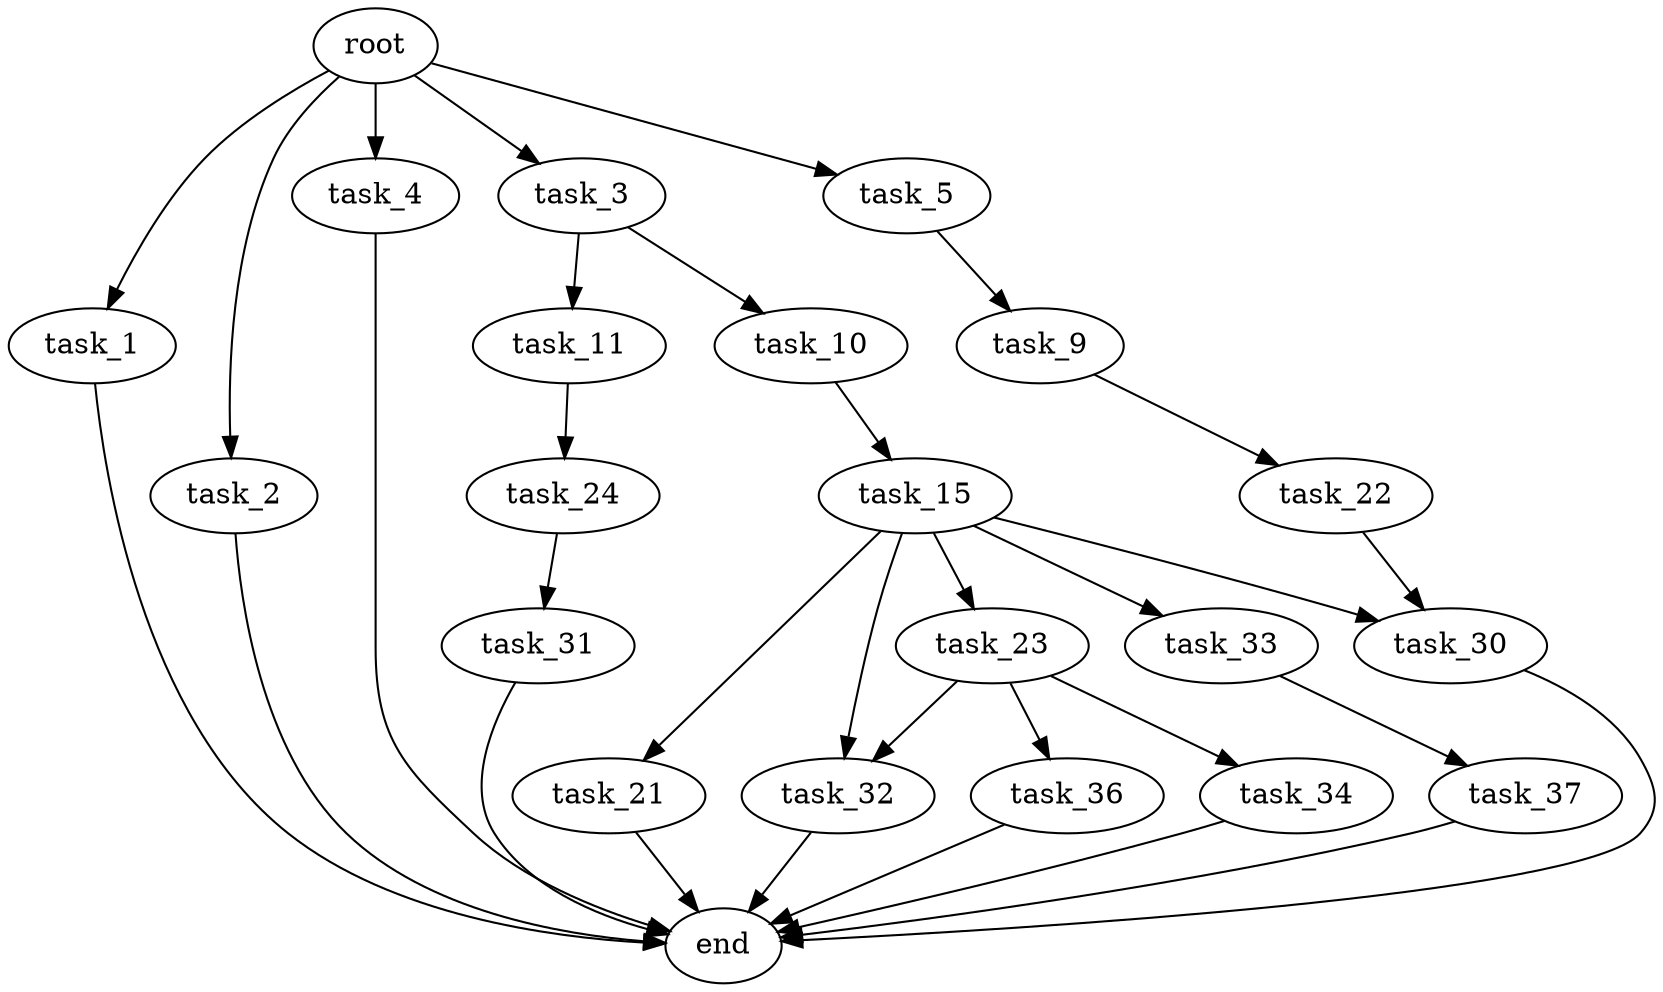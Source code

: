 digraph G {
  root [size="0.000000"];
  task_1 [size="12126251623.000000"];
  task_2 [size="13002583911.000000"];
  task_3 [size="284480758840.000000"];
  task_4 [size="888850196.000000"];
  task_5 [size="146057092633.000000"];
  task_9 [size="367152368246.000000"];
  task_10 [size="8589934592.000000"];
  task_11 [size="4716993011.000000"];
  task_15 [size="8589934592.000000"];
  task_21 [size="103063735189.000000"];
  task_22 [size="6636466843.000000"];
  task_23 [size="68719476736.000000"];
  task_24 [size="549755813888.000000"];
  task_30 [size="594104991902.000000"];
  task_31 [size="421746005229.000000"];
  task_32 [size="171905438857.000000"];
  task_33 [size="782757789696.000000"];
  task_34 [size="671566800605.000000"];
  task_36 [size="12402378851.000000"];
  task_37 [size="231928233984.000000"];
  end [size="0.000000"];

  root -> task_1 [size="1.000000"];
  root -> task_2 [size="1.000000"];
  root -> task_3 [size="1.000000"];
  root -> task_4 [size="1.000000"];
  root -> task_5 [size="1.000000"];
  task_1 -> end [size="1.000000"];
  task_2 -> end [size="1.000000"];
  task_3 -> task_10 [size="209715200.000000"];
  task_3 -> task_11 [size="209715200.000000"];
  task_4 -> end [size="1.000000"];
  task_5 -> task_9 [size="411041792.000000"];
  task_9 -> task_22 [size="411041792.000000"];
  task_10 -> task_15 [size="33554432.000000"];
  task_11 -> task_24 [size="301989888.000000"];
  task_15 -> task_21 [size="33554432.000000"];
  task_15 -> task_23 [size="33554432.000000"];
  task_15 -> task_30 [size="33554432.000000"];
  task_15 -> task_32 [size="33554432.000000"];
  task_15 -> task_33 [size="33554432.000000"];
  task_21 -> end [size="1.000000"];
  task_22 -> task_30 [size="679477248.000000"];
  task_23 -> task_32 [size="134217728.000000"];
  task_23 -> task_34 [size="134217728.000000"];
  task_23 -> task_36 [size="134217728.000000"];
  task_24 -> task_31 [size="536870912.000000"];
  task_30 -> end [size="1.000000"];
  task_31 -> end [size="1.000000"];
  task_32 -> end [size="1.000000"];
  task_33 -> task_37 [size="679477248.000000"];
  task_34 -> end [size="1.000000"];
  task_36 -> end [size="1.000000"];
  task_37 -> end [size="1.000000"];
}
